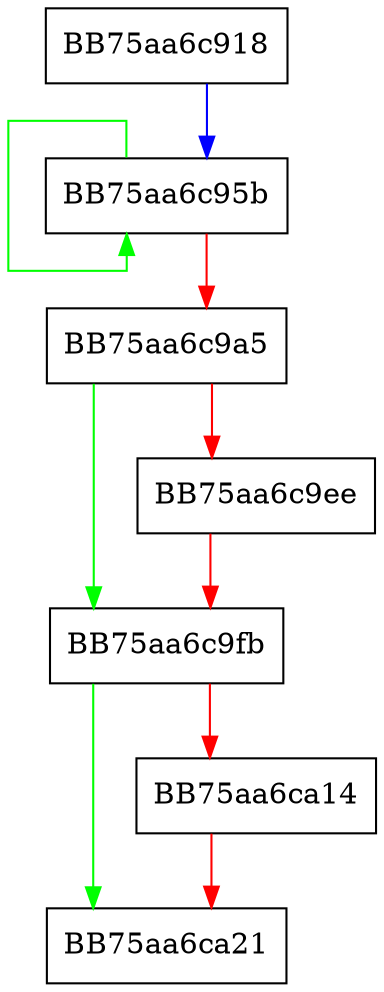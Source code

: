 digraph ARSCPackage {
  node [shape="box"];
  graph [splines=ortho];
  BB75aa6c918 -> BB75aa6c95b [color="blue"];
  BB75aa6c95b -> BB75aa6c95b [color="green"];
  BB75aa6c95b -> BB75aa6c9a5 [color="red"];
  BB75aa6c9a5 -> BB75aa6c9fb [color="green"];
  BB75aa6c9a5 -> BB75aa6c9ee [color="red"];
  BB75aa6c9ee -> BB75aa6c9fb [color="red"];
  BB75aa6c9fb -> BB75aa6ca21 [color="green"];
  BB75aa6c9fb -> BB75aa6ca14 [color="red"];
  BB75aa6ca14 -> BB75aa6ca21 [color="red"];
}